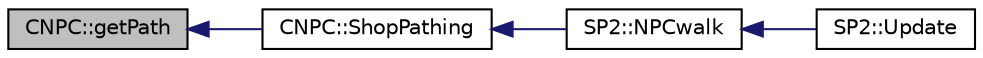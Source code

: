 digraph "CNPC::getPath"
{
  bgcolor="transparent";
  edge [fontname="Helvetica",fontsize="10",labelfontname="Helvetica",labelfontsize="10"];
  node [fontname="Helvetica",fontsize="10",shape=record];
  rankdir="LR";
  Node1 [label="CNPC::getPath",height=0.2,width=0.4,color="black", fillcolor="grey75", style="filled", fontcolor="black"];
  Node1 -> Node2 [dir="back",color="midnightblue",fontsize="10",style="solid",fontname="Helvetica"];
  Node2 [label="CNPC::ShopPathing",height=0.2,width=0.4,color="black",URL="$classCNPC.html#ab35bbe4dc25cfad73de0a0fed2c969e9"];
  Node2 -> Node3 [dir="back",color="midnightblue",fontsize="10",style="solid",fontname="Helvetica"];
  Node3 [label="SP2::NPCwalk",height=0.2,width=0.4,color="black",URL="$classSP2.html#a0bf675d02f52d549d3ce55ae3d5112ce"];
  Node3 -> Node4 [dir="back",color="midnightblue",fontsize="10",style="solid",fontname="Helvetica"];
  Node4 [label="SP2::Update",height=0.2,width=0.4,color="black",URL="$classSP2.html#a075edf39d3102610bf7f404ae3b8d38c"];
}
